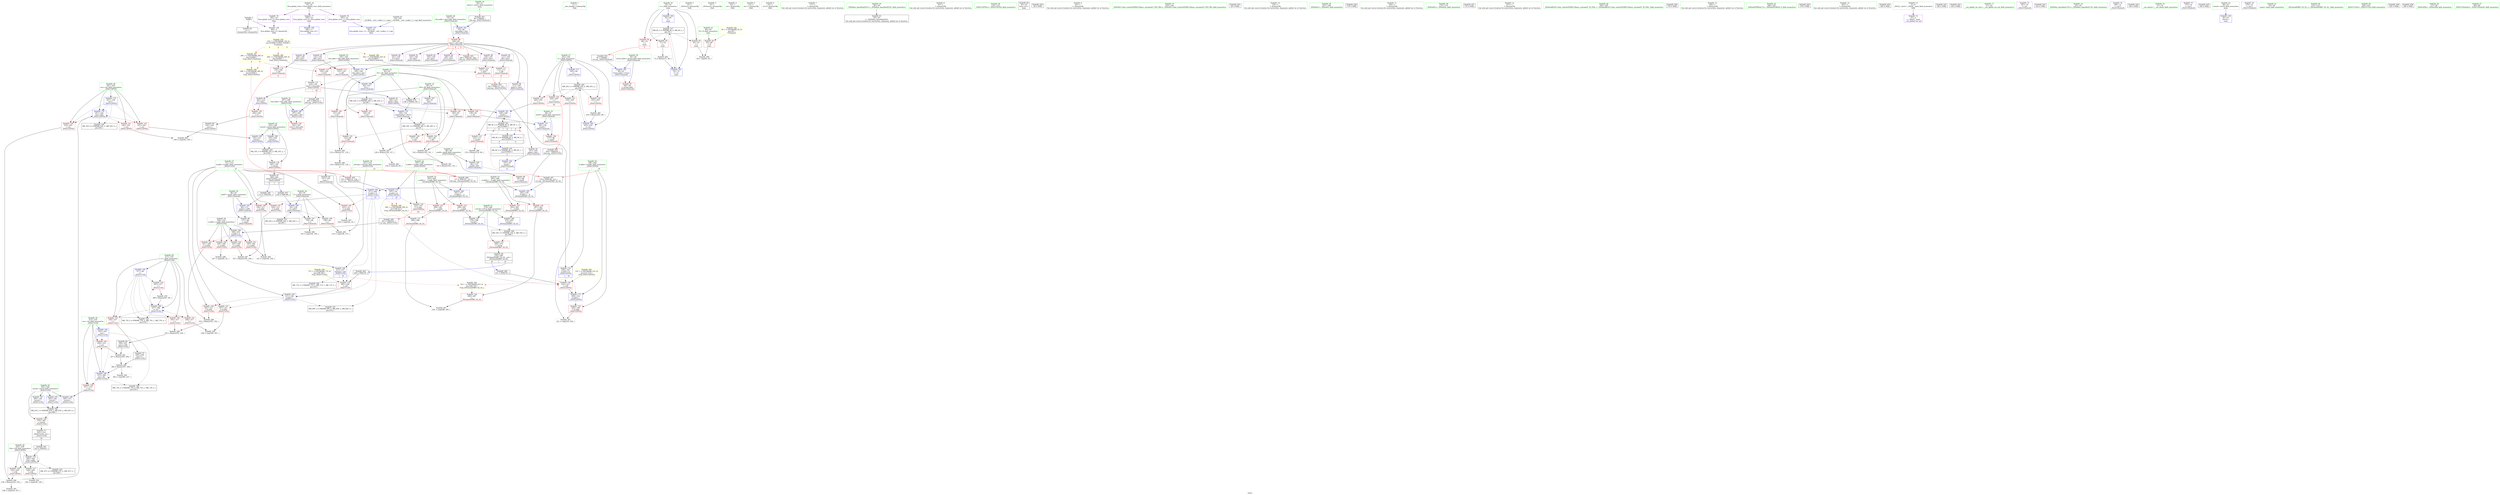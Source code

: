 digraph "SVFG" {
	label="SVFG";

	Node0x55983761d7d0 [shape=record,color=grey,label="{NodeID: 0\nNullPtr}"];
	Node0x55983761d7d0 -> Node0x559837642af0[style=solid];
	Node0x55983761d7d0 -> Node0x559837648a60[style=solid];
	Node0x559837681c30 [shape=record,color=black,label="{NodeID: 443\n190 = PHI(100, 100, )\n0th arg _ZN2CC2FFEii }"];
	Node0x559837681c30 -> Node0x5598376495f0[style=solid];
	Node0x559837644920 [shape=record,color=blue,label="{NodeID: 194\n315\<--343\nres\<--\n_ZN2CC1CEii\n}"];
	Node0x559837644920 -> Node0x5598376482b0[style=dashed];
	Node0x559837644920 -> Node0x559837648380[style=dashed];
	Node0x559837644920 -> Node0x559837644ac0[style=dashed];
	Node0x559837644920 -> Node0x559837664e80[style=dashed];
	Node0x559837641b10 [shape=record,color=red,label="{NodeID: 111\n112\<--111\n\<--B5\n_ZN2CC5SolveEi\n|{<s0>8}}"];
	Node0x559837641b10:s0 -> Node0x559837681fc0[style=solid,color=red];
	Node0x55983763fd80 [shape=record,color=green,label="{NodeID: 28\n82\<--83\nthis.addr\<--this.addr_field_insensitive\n_ZN2CC5SolveEi\n}"];
	Node0x55983763fd80 -> Node0x559837640ee0[style=solid];
	Node0x55983763fd80 -> Node0x559837648dd0[style=solid];
	Node0x559837653a60 [shape=record,color=grey,label="{NodeID: 305\n236 = cmp(234, 237, )\n}"];
	Node0x559837647a90 [shape=record,color=red,label="{NodeID: 139\n322\<--307\nthis1\<--this.addr\n_ZN2CC1CEii\n}"];
	Node0x5598376425e0 [shape=record,color=green,label="{NodeID: 56\n309\<--310\nn.addr\<--n.addr_field_insensitive\n_ZN2CC1CEii\n}"];
	Node0x5598376425e0 -> Node0x559837647b60[style=solid];
	Node0x5598376425e0 -> Node0x559837647c30[style=solid];
	Node0x5598376425e0 -> Node0x559837647d00[style=solid];
	Node0x5598376425e0 -> Node0x559837647dd0[style=solid];
	Node0x5598376425e0 -> Node0x55983764a3c0[style=solid];
	Node0x5598376491e0 [shape=record,color=blue,label="{NodeID: 167\n90\<--55\nD0\<--\n_ZN2CC5SolveEi\n}"];
	Node0x5598376491e0 -> Node0x55983765fa80[style=dashed];
	Node0x559837643dc0 [shape=record,color=purple,label="{NodeID: 84\n109\<--100\nD4\<--this1\n_ZN2CC5SolveEi\n}"];
	Node0x559837643dc0 -> Node0x559837641a40[style=solid];
	Node0x559837639310 [shape=record,color=green,label="{NodeID: 1\n7\<--1\n__dso_handle\<--dummyObj\nGlob }"];
	Node0x559837681e40 [shape=record,color=black,label="{NodeID: 444\n191 = PHI(110, 134, )\n1st arg _ZN2CC2FFEii }"];
	Node0x559837681e40 -> Node0x5598376496c0[style=solid];
	Node0x5598372f3c60 [shape=record,color=black,label="{NodeID: 278\n156 = PHI(92, 90, )\n}"];
	Node0x5598372f3c60 -> Node0x559837649450[style=solid];
	Node0x5598376449f0 [shape=record,color=blue,label="{NodeID: 195\n317\<--60\ni\<--\n_ZN2CC1CEii\n}"];
	Node0x5598376449f0 -> Node0x559837648450[style=dashed];
	Node0x5598376449f0 -> Node0x559837648520[style=dashed];
	Node0x5598376449f0 -> Node0x5598376485f0[style=dashed];
	Node0x5598376449f0 -> Node0x5598376486c0[style=dashed];
	Node0x5598376449f0 -> Node0x559837644c60[style=dashed];
	Node0x5598376449f0 -> Node0x559837665380[style=dashed];
	Node0x559837641be0 [shape=record,color=red,label="{NodeID: 112\n118\<--117\n\<--minb7\n_ZN2CC5SolveEi\n}"];
	Node0x559837641be0 -> Node0x559837645950[style=solid];
	Node0x55983763fe50 [shape=record,color=green,label="{NodeID: 29\n84\<--85\nnCase.addr\<--nCase.addr_field_insensitive\n_ZN2CC5SolveEi\n}"];
	Node0x55983763fe50 -> Node0x559837640fb0[style=solid];
	Node0x55983763fe50 -> Node0x559837648ea0[style=solid];
	Node0x559837653be0 [shape=record,color=grey,label="{NodeID: 306\n129 = cmp(128, 60, )\n}"];
	Node0x559837647b60 [shape=record,color=red,label="{NodeID: 140\n326\<--309\n\<--n.addr\n_ZN2CC1CEii\n}"];
	Node0x559837647b60 -> Node0x559837652fe0[style=solid];
	Node0x5598376426b0 [shape=record,color=green,label="{NodeID: 57\n311\<--312\nk.addr\<--k.addr_field_insensitive\n_ZN2CC1CEii\n|{|<s7>21}}"];
	Node0x5598376426b0 -> Node0x559837647ea0[style=solid];
	Node0x5598376426b0 -> Node0x559837647f70[style=solid];
	Node0x5598376426b0 -> Node0x559837648040[style=solid];
	Node0x5598376426b0 -> Node0x559837648110[style=solid];
	Node0x5598376426b0 -> Node0x5598376481e0[style=solid];
	Node0x5598376426b0 -> Node0x55983764a490[style=solid];
	Node0x5598376426b0 -> Node0x559837644850[style=solid];
	Node0x5598376426b0:s7 -> Node0x559837682140[style=solid,color=red];
	Node0x5598376492b0 [shape=record,color=blue,label="{NodeID: 168\n92\<--123\nD1\<--\n_ZN2CC5SolveEi\n}"];
	Node0x5598376492b0 -> Node0x559837660790[style=dashed];
	Node0x559837643e90 [shape=record,color=purple,label="{NodeID: 85\n111\<--100\nB5\<--this1\n_ZN2CC5SolveEi\n}"];
	Node0x559837643e90 -> Node0x559837641b10[style=solid];
	Node0x559837639580 [shape=record,color=green,label="{NodeID: 2\n8\<--1\n_ZSt3cin\<--dummyObj\nGlob }"];
	Node0x559837681fc0 [shape=record,color=black,label="{NodeID: 445\n192 = PHI(112, 137, )\n2nd arg _ZN2CC2FFEii }"];
	Node0x559837681fc0 -> Node0x559837649790[style=solid];
	Node0x559837650350 [shape=record,color=grey,label="{NodeID: 279\n368 = Binary(367, 60, )\n}"];
	Node0x559837650350 -> Node0x559837644c60[style=solid];
	Node0x559837644ac0 [shape=record,color=blue,label="{NodeID: 196\n315\<--360\nres\<--div\n_ZN2CC1CEii\n}"];
	Node0x559837644ac0 -> Node0x5598376482b0[style=dashed];
	Node0x559837644ac0 -> Node0x559837648380[style=dashed];
	Node0x559837644ac0 -> Node0x559837644ac0[style=dashed];
	Node0x559837644ac0 -> Node0x559837664e80[style=dashed];
	Node0x559837641cb0 [shape=record,color=red,label="{NodeID: 113\n123\<--122\n\<--D8\n_ZN2CC5SolveEi\n}"];
	Node0x559837641cb0 -> Node0x5598376492b0[style=solid];
	Node0x55983763ff20 [shape=record,color=green,label="{NodeID: 30\n86\<--87\nmaxF\<--maxF_field_insensitive\n_ZN2CC5SolveEi\n}"];
	Node0x55983763ff20 -> Node0x559837641080[style=solid];
	Node0x55983763ff20 -> Node0x559837649040[style=solid];
	Node0x559837653d60 [shape=record,color=grey,label="{NodeID: 307\n291 = cmp(288, 290, )\n}"];
	Node0x559837647c30 [shape=record,color=red,label="{NodeID: 141\n330\<--309\n\<--n.addr\n_ZN2CC1CEii\n}"];
	Node0x559837647c30 -> Node0x5598376532e0[style=solid];
	Node0x559837642780 [shape=record,color=green,label="{NodeID: 58\n313\<--314\nref.tmp\<--ref.tmp_field_insensitive\n_ZN2CC1CEii\n|{|<s1>21}}"];
	Node0x559837642780 -> Node0x559837644780[style=solid];
	Node0x559837642780:s1 -> Node0x5598376822c0[style=solid,color=red];
	Node0x559837649380 [shape=record,color=blue,label="{NodeID: 169\n94\<--138\nf\<--call11\n_ZN2CC5SolveEi\n}"];
	Node0x559837649380 -> Node0x5598376417d0[style=dashed];
	Node0x559837649380 -> Node0x5598376418a0[style=dashed];
	Node0x559837649380 -> Node0x559837660880[style=dashed];
	Node0x559837643f60 [shape=record,color=purple,label="{NodeID: 86\n117\<--100\nminb7\<--this1\n_ZN2CC5SolveEi\n}"];
	Node0x559837643f60 -> Node0x559837641be0[style=solid];
	Node0x55983763a540 [shape=record,color=green,label="{NodeID: 3\n9\<--1\n_ZSt4cout\<--dummyObj\nGlob }"];
	Node0x559837682140 [shape=record,color=black,label="{NodeID: 446\n277 = PHI(197, 311, )\n0th arg _ZSt3minIiERKT_S2_S2_ }"];
	Node0x559837682140 -> Node0x559837649fb0[style=solid];
	Node0x5598376504d0 [shape=record,color=grey,label="{NodeID: 280\n134 = Binary(133, 135, )\n|{<s0>9}}"];
	Node0x5598376504d0:s0 -> Node0x559837681e40[style=solid,color=red];
	Node0x559837644b90 [shape=record,color=blue,label="{NodeID: 197\n305\<--240\nretval\<--\n_ZN2CC1CEii\n}"];
	Node0x559837644b90 -> Node0x559837663f80[style=dashed];
	Node0x559837641d80 [shape=record,color=red,label="{NodeID: 114\n137\<--136\n\<--B10\n_ZN2CC5SolveEi\n|{<s0>9}}"];
	Node0x559837641d80:s0 -> Node0x559837681fc0[style=solid,color=red];
	Node0x55983763fff0 [shape=record,color=green,label="{NodeID: 31\n88\<--89\nminB\<--minB_field_insensitive\n_ZN2CC5SolveEi\n}"];
	Node0x55983763fff0 -> Node0x559837641150[style=solid];
	Node0x55983763fff0 -> Node0x559837649110[style=solid];
	Node0x559837647d00 [shape=record,color=red,label="{NodeID: 142\n335\<--309\n\<--n.addr\n_ZN2CC1CEii\n}"];
	Node0x559837647d00 -> Node0x559837645ad0[style=solid];
	Node0x559837642850 [shape=record,color=green,label="{NodeID: 59\n315\<--316\nres\<--res_field_insensitive\n_ZN2CC1CEii\n}"];
	Node0x559837642850 -> Node0x5598376482b0[style=solid];
	Node0x559837642850 -> Node0x559837648380[style=solid];
	Node0x559837642850 -> Node0x559837644920[style=solid];
	Node0x559837642850 -> Node0x559837644ac0[style=solid];
	Node0x559837649450 [shape=record,color=blue,label="{NodeID: 170\n156\<--143\ncond-lvalue\<--div13\n_ZN2CC5SolveEi\n}"];
	Node0x559837649450 -> Node0x55983765fa80[style=dashed];
	Node0x559837649450 -> Node0x559837660790[style=dashed];
	Node0x559837644030 [shape=record,color=purple,label="{NodeID: 87\n122\<--100\nD8\<--this1\n_ZN2CC5SolveEi\n}"];
	Node0x559837644030 -> Node0x559837641cb0[style=solid];
	Node0x55983763a460 [shape=record,color=green,label="{NodeID: 4\n10\<--1\n.str\<--dummyObj\nGlob }"];
	Node0x5598376822c0 [shape=record,color=black,label="{NodeID: 447\n278 = PHI(199, 313, )\n1st arg _ZSt3minIiERKT_S2_S2_ }"];
	Node0x5598376822c0 -> Node0x55983764a080[style=solid];
	Node0x559837650650 [shape=record,color=grey,label="{NodeID: 281\n143 = Binary(142, 135, )\n}"];
	Node0x559837650650 -> Node0x559837649450[style=solid];
	Node0x559837644c60 [shape=record,color=blue,label="{NodeID: 198\n317\<--368\ni\<--inc\n_ZN2CC1CEii\n}"];
	Node0x559837644c60 -> Node0x559837648450[style=dashed];
	Node0x559837644c60 -> Node0x559837648520[style=dashed];
	Node0x559837644c60 -> Node0x5598376485f0[style=dashed];
	Node0x559837644c60 -> Node0x5598376486c0[style=dashed];
	Node0x559837644c60 -> Node0x559837644c60[style=dashed];
	Node0x559837644c60 -> Node0x559837665380[style=dashed];
	Node0x559837641e50 [shape=record,color=red,label="{NodeID: 115\n150\<--149\n\<--F15\n_ZN2CC5SolveEi\n}"];
	Node0x559837641e50 -> Node0x559837642dc0[style=solid];
	Node0x5598376400c0 [shape=record,color=green,label="{NodeID: 32\n90\<--91\nD0\<--D0_field_insensitive\n_ZN2CC5SolveEi\n}"];
	Node0x5598376400c0 -> Node0x559837641220[style=solid];
	Node0x5598376400c0 -> Node0x5598376412f0[style=solid];
	Node0x5598376400c0 -> Node0x5598376413c0[style=solid];
	Node0x5598376400c0 -> Node0x5598376491e0[style=solid];
	Node0x5598376400c0 -> Node0x5598372f3c60[style=solid];
	Node0x55983765e680 [shape=record,color=black,label="{NodeID: 309\nMR_53V_3 = PHI(MR_53V_4, MR_53V_2, )\npts\{280 \}\n}"];
	Node0x55983765e680 -> Node0x559837647410[style=dashed];
	Node0x559837647dd0 [shape=record,color=red,label="{NodeID: 143\n351\<--309\n\<--n.addr\n_ZN2CC1CEii\n}"];
	Node0x559837647dd0 -> Node0x559837645c50[style=solid];
	Node0x559837642920 [shape=record,color=green,label="{NodeID: 60\n317\<--318\ni\<--i_field_insensitive\n_ZN2CC1CEii\n}"];
	Node0x559837642920 -> Node0x559837648450[style=solid];
	Node0x559837642920 -> Node0x559837648520[style=solid];
	Node0x559837642920 -> Node0x5598376485f0[style=solid];
	Node0x559837642920 -> Node0x5598376486c0[style=solid];
	Node0x559837642920 -> Node0x5598376449f0[style=solid];
	Node0x559837642920 -> Node0x559837644c60[style=solid];
	Node0x559837649520 [shape=record,color=blue,label="{NodeID: 171\n96\<--159\nminD\<--\n_ZN2CC5SolveEi\n}"];
	Node0x559837649520 -> Node0x559837641970[style=dashed];
	Node0x559837644100 [shape=record,color=purple,label="{NodeID: 88\n136\<--100\nB10\<--this1\n_ZN2CC5SolveEi\n}"];
	Node0x559837644100 -> Node0x559837641d80[style=solid];
	Node0x559837633f80 [shape=record,color=green,label="{NodeID: 5\n12\<--1\n.str.1\<--dummyObj\nGlob }"];
	Node0x559837682440 [shape=record,color=black,label="{NodeID: 448\n302 = PHI(210, )\n0th arg _ZN2CC1CEii }"];
	Node0x559837682440 -> Node0x55983764a2f0[style=solid];
	Node0x5598376507d0 [shape=record,color=grey,label="{NodeID: 282\n254 = Binary(253, 60, )\n}"];
	Node0x5598376507d0 -> Node0x559837649e10[style=solid];
	Node0x559837644d30 [shape=record,color=blue,label="{NodeID: 199\n305\<--371\nretval\<--\n_ZN2CC1CEii\n}"];
	Node0x559837644d30 -> Node0x559837663f80[style=dashed];
	Node0x5598376467e0 [shape=record,color=red,label="{NodeID: 116\n260\<--193\n\<--retval\n_ZN2CC2FFEii\n}"];
	Node0x5598376467e0 -> Node0x559837642f60[style=solid];
	Node0x559837640190 [shape=record,color=green,label="{NodeID: 33\n92\<--93\nD1\<--D1_field_insensitive\n_ZN2CC5SolveEi\n}"];
	Node0x559837640190 -> Node0x559837641490[style=solid];
	Node0x559837640190 -> Node0x559837641560[style=solid];
	Node0x559837640190 -> Node0x559837641630[style=solid];
	Node0x559837640190 -> Node0x559837641700[style=solid];
	Node0x559837640190 -> Node0x5598376492b0[style=solid];
	Node0x559837640190 -> Node0x5598372f3c60[style=solid];
	Node0x559837647ea0 [shape=record,color=red,label="{NodeID: 144\n323\<--311\n\<--k.addr\n_ZN2CC1CEii\n}"];
	Node0x559837647ea0 -> Node0x559837652e60[style=solid];
	Node0x5598376429f0 [shape=record,color=green,label="{NodeID: 61\n18\<--376\n_GLOBAL__sub_I_mikev_2_1.cpp\<--_GLOBAL__sub_I_mikev_2_1.cpp_field_insensitive\n}"];
	Node0x5598376429f0 -> Node0x559837648960[style=solid];
	Node0x5598376668e0 [shape=record,color=yellow,style=double,label="{NodeID: 338\n28V_1 = ENCHI(MR_28V_0)\npts\{510000 \}\nFun[_ZN2CC2FFEii]}"];
	Node0x5598376668e0 -> Node0x559837647340[style=dashed];
	Node0x5598376495f0 [shape=record,color=blue,label="{NodeID: 172\n195\<--190\nthis.addr\<--this\n_ZN2CC2FFEii\n}"];
	Node0x5598376495f0 -> Node0x5598376468b0[style=dashed];
	Node0x5598376441d0 [shape=record,color=purple,label="{NodeID: 89\n149\<--100\nF15\<--this1\n_ZN2CC5SolveEi\n}"];
	Node0x5598376441d0 -> Node0x559837641e50[style=solid];
	Node0x559837639400 [shape=record,color=green,label="{NodeID: 6\n14\<--1\n.str.2\<--dummyObj\nGlob }"];
	Node0x559837682550 [shape=record,color=black,label="{NodeID: 449\n303 = PHI(223, )\n1st arg _ZN2CC1CEii }"];
	Node0x559837682550 -> Node0x55983764a3c0[style=solid];
	Node0x559837650950 [shape=record,color=grey,label="{NodeID: 283\n142 = Binary(140, 141, )\n}"];
	Node0x559837650950 -> Node0x559837650650[style=solid];
	Node0x5598376468b0 [shape=record,color=red,label="{NodeID: 117\n210\<--195\nthis1\<--this.addr\n_ZN2CC2FFEii\n|{|<s2>20}}"];
	Node0x5598376468b0 -> Node0x5598376442a0[style=solid];
	Node0x5598376468b0 -> Node0x559837644370[style=solid];
	Node0x5598376468b0:s2 -> Node0x559837682440[style=solid,color=red];
	Node0x559837640260 [shape=record,color=green,label="{NodeID: 34\n94\<--95\nf\<--f_field_insensitive\n_ZN2CC5SolveEi\n}"];
	Node0x559837640260 -> Node0x5598376417d0[style=solid];
	Node0x559837640260 -> Node0x5598376418a0[style=solid];
	Node0x559837640260 -> Node0x559837649380[style=solid];
	Node0x559837647f70 [shape=record,color=red,label="{NodeID: 145\n329\<--311\n\<--k.addr\n_ZN2CC1CEii\n}"];
	Node0x559837647f70 -> Node0x5598376532e0[style=solid];
	Node0x559837642af0 [shape=record,color=black,label="{NodeID: 62\n2\<--3\ndummyVal\<--dummyVal\n}"];
	Node0x5598376496c0 [shape=record,color=blue,label="{NodeID: 173\n197\<--191\nd.addr\<--d\n_ZN2CC2FFEii\n|{|<s2>19}}"];
	Node0x5598376496c0 -> Node0x559837646980[style=dashed];
	Node0x5598376496c0 -> Node0x559837647270[style=dashed];
	Node0x5598376496c0:s2 -> Node0x5598376672e0[style=dashed,color=red];
	Node0x5598376442a0 [shape=record,color=purple,label="{NodeID: 90\n243\<--210\nF\<--this1\n_ZN2CC2FFEii\n}"];
	Node0x5598376442a0 -> Node0x559837647340[style=solid];
	Node0x559837639490 [shape=record,color=green,label="{NodeID: 7\n17\<--1\n\<--dummyObj\nCan only get source location for instruction, argument, global var or function.}"];
	Node0x559837682660 [shape=record,color=black,label="{NodeID: 450\n304 = PHI(224, )\n2nd arg _ZN2CC1CEii }"];
	Node0x559837682660 -> Node0x55983764a490[style=solid];
	Node0x5598376603e0 [shape=record,color=yellow,style=double,label="{NodeID: 367\n28V_1 = ENCHI(MR_28V_0)\npts\{510000 \}\nFun[_ZN2CC5SolveEi]|{|<s1>8|<s2>9}}"];
	Node0x5598376603e0 -> Node0x559837641e50[style=dashed];
	Node0x5598376603e0:s1 -> Node0x5598376668e0[style=dashed,color=red];
	Node0x5598376603e0:s2 -> Node0x5598376668e0[style=dashed,color=red];
	Node0x559837650ad0 [shape=record,color=grey,label="{NodeID: 284\n133 = Binary(131, 132, )\n}"];
	Node0x559837650ad0 -> Node0x5598376504d0[style=solid];
	Node0x559837646980 [shape=record,color=red,label="{NodeID: 118\n223\<--197\n\<--d.addr\n_ZN2CC2FFEii\n|{<s0>20}}"];
	Node0x559837646980:s0 -> Node0x559837682550[style=solid,color=red];
	Node0x559837640330 [shape=record,color=green,label="{NodeID: 35\n96\<--97\nminD\<--minD_field_insensitive\n_ZN2CC5SolveEi\n}"];
	Node0x559837640330 -> Node0x559837641970[style=solid];
	Node0x559837640330 -> Node0x559837649520[style=solid];
	Node0x559837648040 [shape=record,color=red,label="{NodeID: 146\n336\<--311\n\<--k.addr\n_ZN2CC1CEii\n}"];
	Node0x559837648040 -> Node0x559837645ad0[style=solid];
	Node0x559837642bf0 [shape=record,color=black,label="{NodeID: 63\n29\<--30\n\<--_ZNSt8ios_base4InitD1Ev\nCan only get source location for instruction, argument, global var or function.}"];
	Node0x559837666aa0 [shape=record,color=yellow,style=double,label="{NodeID: 340\n51V_1 = ENCHI(MR_51V_0)\npts\{312 314 \}\nFun[_ZN2CC2FFEii]}"];
	Node0x559837666aa0 -> Node0x559837647270[style=dashed];
	Node0x559837649790 [shape=record,color=blue,label="{NodeID: 174\n199\<--192\nb.addr\<--b\n_ZN2CC2FFEii\n|{|<s2>19}}"];
	Node0x559837649790 -> Node0x559837647270[style=dashed];
	Node0x559837649790 -> Node0x559837649860[style=dashed];
	Node0x559837649790:s2 -> Node0x5598376673f0[style=dashed,color=red];
	Node0x559837644370 [shape=record,color=purple,label="{NodeID: 91\n249\<--210\nminb\<--this1\n_ZN2CC2FFEii\n}"];
	Node0x559837644370 -> Node0x559837649d40[style=solid];
	Node0x55983763e610 [shape=record,color=green,label="{NodeID: 8\n55\<--1\n\<--dummyObj\nCan only get source location for instruction, argument, global var or function.}"];
	Node0x559837682770 [shape=record,color=black,label="{NodeID: 451\n80 = PHI(50, )\n0th arg _ZN2CC5SolveEi }"];
	Node0x559837682770 -> Node0x559837648dd0[style=solid];
	Node0x5598376604c0 [shape=record,color=yellow,style=double,label="{NodeID: 368\n30V_1 = ENCHI(MR_30V_0)\npts\{510001 \}\nFun[_ZN2CC5SolveEi]}"];
	Node0x5598376604c0 -> Node0x559837641a40[style=dashed];
	Node0x5598376604c0 -> Node0x559837641cb0[style=dashed];
	Node0x5598376457d0 [shape=record,color=grey,label="{NodeID: 285\n72 = Binary(71, 60, )\n}"];
	Node0x5598376457d0 -> Node0x559837648d00[style=solid];
	Node0x559837646a50 [shape=record,color=red,label="{NodeID: 119\n220\<--199\n\<--b.addr\n_ZN2CC2FFEii\n}"];
	Node0x559837646a50 -> Node0x559837653460[style=solid];
	Node0x559837640400 [shape=record,color=green,label="{NodeID: 36\n114\<--115\n_ZN2CC2FFEii\<--_ZN2CC2FFEii_field_insensitive\n}"];
	Node0x55983765fa80 [shape=record,color=black,label="{NodeID: 313\nMR_20V_3 = PHI(MR_20V_4, MR_20V_2, )\npts\{91 \}\n}"];
	Node0x55983765fa80 -> Node0x559837641220[style=dashed];
	Node0x55983765fa80 -> Node0x5598376412f0[style=dashed];
	Node0x55983765fa80 -> Node0x5598376413c0[style=dashed];
	Node0x55983765fa80 -> Node0x559837649450[style=dashed];
	Node0x559837648110 [shape=record,color=red,label="{NodeID: 147\n347\<--311\n\<--k.addr\n_ZN2CC1CEii\n}"];
	Node0x559837648110 -> Node0x5598376535e0[style=solid];
	Node0x559837642cf0 [shape=record,color=black,label="{NodeID: 64\n45\<--55\nmain_ret\<--\nmain\n}"];
	Node0x55983767eec0 [shape=record,color=black,label="{NodeID: 424\n56 = PHI()\n}"];
	Node0x559837649860 [shape=record,color=blue,label="{NodeID: 175\n199\<--214\nb.addr\<--\n_ZN2CC2FFEii\n}"];
	Node0x559837649860 -> Node0x559837646a50[style=dashed];
	Node0x559837644440 [shape=record,color=red,label="{NodeID: 92\n63\<--48\n\<--N\nmain\n}"];
	Node0x559837644440 -> Node0x559837653160[style=solid];
	Node0x55983763e6a0 [shape=record,color=green,label="{NodeID: 9\n60\<--1\n\<--dummyObj\nCan only get source location for instruction, argument, global var or function.}"];
	Node0x5598376828b0 [shape=record,color=black,label="{NodeID: 452\n81 = PHI(66, )\n1st arg _ZN2CC5SolveEi }"];
	Node0x5598376828b0 -> Node0x559837648ea0[style=solid];
	Node0x5598376605a0 [shape=record,color=yellow,style=double,label="{NodeID: 369\n32V_1 = ENCHI(MR_32V_0)\npts\{510002 \}\nFun[_ZN2CC5SolveEi]}"];
	Node0x5598376605a0 -> Node0x559837641b10[style=dashed];
	Node0x5598376605a0 -> Node0x559837641d80[style=dashed];
	Node0x559837645950 [shape=record,color=grey,label="{NodeID: 286\n119 = Binary(118, 60, )\n}"];
	Node0x559837645950 -> Node0x559837649110[style=solid];
	Node0x559837646b20 [shape=record,color=red,label="{NodeID: 120\n233\<--201\n\<--res\n_ZN2CC2FFEii\n}"];
	Node0x559837646b20 -> Node0x559837645f50[style=solid];
	Node0x559837640500 [shape=record,color=green,label="{NodeID: 37\n163\<--164\n_ZStlsISt11char_traitsIcEERSt13basic_ostreamIcT_ES5_PKc\<--_ZStlsISt11char_traitsIcEERSt13basic_ostreamIcT_ES5_PKc_field_insensitive\n}"];
	Node0x559837660790 [shape=record,color=black,label="{NodeID: 314\nMR_22V_3 = PHI(MR_22V_4, MR_22V_2, )\npts\{93 \}\n}"];
	Node0x559837660790 -> Node0x559837641490[style=dashed];
	Node0x559837660790 -> Node0x559837641560[style=dashed];
	Node0x559837660790 -> Node0x559837641630[style=dashed];
	Node0x559837660790 -> Node0x559837641700[style=dashed];
	Node0x559837660790 -> Node0x559837649450[style=dashed];
	Node0x5598376481e0 [shape=record,color=red,label="{NodeID: 148\n352\<--311\n\<--k.addr\n_ZN2CC1CEii\n}"];
	Node0x5598376481e0 -> Node0x559837645c50[style=solid];
	Node0x559837642dc0 [shape=record,color=black,label="{NodeID: 65\n151\<--150\nconv\<--\n_ZN2CC5SolveEi\n}"];
	Node0x559837642dc0 -> Node0x5598376466d0[style=solid];
	Node0x5598376807c0 [shape=record,color=black,label="{NodeID: 425\n28 = PHI()\n}"];
	Node0x559837666c90 [shape=record,color=yellow,style=double,label="{NodeID: 342\n4V_1 = ENCHI(MR_4V_0)\npts\{49 \}\nFun[main]}"];
	Node0x559837666c90 -> Node0x559837644440[style=dashed];
	Node0x559837649930 [shape=record,color=blue,label="{NodeID: 176\n201\<--146\nres\<--\n_ZN2CC2FFEii\n}"];
	Node0x559837649930 -> Node0x559837646b20[style=dashed];
	Node0x559837649930 -> Node0x559837646cc0[style=dashed];
	Node0x559837649930 -> Node0x559837649ba0[style=dashed];
	Node0x559837649930 -> Node0x559837663580[style=dashed];
	Node0x559837644510 [shape=record,color=red,label="{NodeID: 93\n62\<--52\n\<--i\nmain\n}"];
	Node0x559837644510 -> Node0x559837653160[style=solid];
	Node0x55983763e730 [shape=record,color=green,label="{NodeID: 10\n135\<--1\n\<--dummyObj\nCan only get source location for instruction, argument, global var or function.}"];
	Node0x559837645ad0 [shape=record,color=grey,label="{NodeID: 287\n337 = Binary(335, 336, )\n}"];
	Node0x559837645ad0 -> Node0x559837644780[style=solid];
	Node0x559837646bf0 [shape=record,color=red,label="{NodeID: 121\n242\<--201\n\<--res\n_ZN2CC2FFEii\n}"];
	Node0x559837646bf0 -> Node0x559837646550[style=solid];
	Node0x559837640600 [shape=record,color=green,label="{NodeID: 38\n167\<--168\n_ZNSolsEi\<--_ZNSolsEi_field_insensitive\n}"];
	Node0x559837660880 [shape=record,color=black,label="{NodeID: 315\nMR_24V_2 = PHI(MR_24V_3, MR_24V_1, )\npts\{95 \}\n}"];
	Node0x559837660880 -> Node0x559837649380[style=dashed];
	Node0x5598376482b0 [shape=record,color=red,label="{NodeID: 149\n350\<--315\n\<--res\n_ZN2CC1CEii\n}"];
	Node0x5598376482b0 -> Node0x5598376460d0[style=solid];
	Node0x559837642e90 [shape=record,color=black,label="{NodeID: 66\n245\<--244\nconv\<--\n_ZN2CC2FFEii\n}"];
	Node0x559837642e90 -> Node0x559837646550[style=solid];
	Node0x559837680890 [shape=record,color=black,label="{NodeID: 426\n170 = PHI()\n}"];
	Node0x559837649a00 [shape=record,color=blue,label="{NodeID: 177\n203\<--60\ni\<--\n_ZN2CC2FFEii\n}"];
	Node0x559837649a00 -> Node0x559837662180[style=dashed];
	Node0x5598376445e0 [shape=record,color=red,label="{NodeID: 94\n66\<--52\n\<--i\nmain\n|{<s0>4}}"];
	Node0x5598376445e0:s0 -> Node0x5598376828b0[style=solid,color=red];
	Node0x55983763f000 [shape=record,color=green,label="{NodeID: 11\n146\<--1\n\<--dummyObj\nCan only get source location for instruction, argument, global var or function.}"];
	Node0x559837645c50 [shape=record,color=grey,label="{NodeID: 288\n353 = Binary(351, 352, )\n}"];
	Node0x559837645c50 -> Node0x559837645dd0[style=solid];
	Node0x559837646cc0 [shape=record,color=red,label="{NodeID: 122\n257\<--201\n\<--res\n_ZN2CC2FFEii\n}"];
	Node0x559837646cc0 -> Node0x559837649ee0[style=solid];
	Node0x559837640700 [shape=record,color=green,label="{NodeID: 39\n173\<--174\n_ZNSolsEx\<--_ZNSolsEx_field_insensitive\n}"];
	Node0x559837660d80 [shape=record,color=black,label="{NodeID: 316\nMR_8V_4 = PHI(MR_8V_5, MR_8V_3, )\npts\{510003 \}\n|{<s0>4|<s1>9}}"];
	Node0x559837660d80:s0 -> Node0x559837661780[style=dashed,color=blue];
	Node0x559837660d80:s1 -> Node0x559837662b80[style=dashed,color=red];
	Node0x559837648380 [shape=record,color=red,label="{NodeID: 150\n371\<--315\n\<--res\n_ZN2CC1CEii\n}"];
	Node0x559837648380 -> Node0x559837644d30[style=solid];
	Node0x559837642f60 [shape=record,color=black,label="{NodeID: 67\n189\<--260\n_ZN2CC2FFEii_ret\<--\n_ZN2CC2FFEii\n|{<s0>8|<s1>9}}"];
	Node0x559837642f60:s0 -> Node0x5598376813b0[style=solid,color=blue];
	Node0x559837642f60:s1 -> Node0x559837681570[style=solid,color=blue];
	Node0x5598376809c0 [shape=record,color=black,label="{NodeID: 427\n172 = PHI()\n}"];
	Node0x559837649ad0 [shape=record,color=blue,label="{NodeID: 178\n205\<--225\nCdi\<--call2\n_ZN2CC2FFEii\n}"];
	Node0x559837649ad0 -> Node0x5598376470d0[style=dashed];
	Node0x559837649ad0 -> Node0x5598376471a0[style=dashed];
	Node0x559837649ad0 -> Node0x559837649ad0[style=dashed];
	Node0x559837649ad0 -> Node0x559837663a80[style=dashed];
	Node0x5598376446b0 [shape=record,color=red,label="{NodeID: 95\n71\<--52\n\<--i\nmain\n}"];
	Node0x5598376446b0 -> Node0x5598376457d0[style=solid];
	Node0x55983763f090 [shape=record,color=green,label="{NodeID: 12\n237\<--1\n\<--dummyObj\nCan only get source location for instruction, argument, global var or function.}"];
	Node0x559837645dd0 [shape=record,color=grey,label="{NodeID: 289\n355 = Binary(353, 354, )\n}"];
	Node0x559837645dd0 -> Node0x559837643100[style=solid];
	Node0x559837646d90 [shape=record,color=red,label="{NodeID: 123\n219\<--203\n\<--i\n_ZN2CC2FFEii\n}"];
	Node0x559837646d90 -> Node0x559837653460[style=solid];
	Node0x559837640800 [shape=record,color=green,label="{NodeID: 40\n184\<--185\n_ZSt4endlIcSt11char_traitsIcEERSt13basic_ostreamIT_T0_ES6_\<--_ZSt4endlIcSt11char_traitsIcEERSt13basic_ostreamIT_T0_ES6__field_insensitive\n}"];
	Node0x559837661280 [shape=record,color=black,label="{NodeID: 317\nMR_6V_3 = PHI(MR_6V_4, MR_6V_2, )\npts\{53 \}\n}"];
	Node0x559837661280 -> Node0x559837644510[style=dashed];
	Node0x559837661280 -> Node0x5598376445e0[style=dashed];
	Node0x559837661280 -> Node0x5598376446b0[style=dashed];
	Node0x559837661280 -> Node0x559837648d00[style=dashed];
	Node0x559837648450 [shape=record,color=red,label="{NodeID: 151\n346\<--317\n\<--i\n_ZN2CC1CEii\n}"];
	Node0x559837648450 -> Node0x5598376535e0[style=solid];
	Node0x559837643030 [shape=record,color=black,label="{NodeID: 68\n276\<--299\n_ZSt3minIiERKT_S2_S2__ret\<--\n_ZSt3minIiERKT_S2_S2_\n|{<s0>19|<s1>21}}"];
	Node0x559837643030:s0 -> Node0x559837681810[style=solid,color=blue];
	Node0x559837643030:s1 -> Node0x559837681af0[style=solid,color=blue];
	Node0x559837680be0 [shape=record,color=black,label="{NodeID: 428\n176 = PHI()\n}"];
	Node0x559837666f30 [shape=record,color=yellow,style=double,label="{NodeID: 345\n10V_1 = ENCHI(MR_10V_0)\npts\{510000 510001 510002 \}\nFun[main]|{<s0>4|<s1>4|<s2>4}}"];
	Node0x559837666f30:s0 -> Node0x5598376603e0[style=dashed,color=red];
	Node0x559837666f30:s1 -> Node0x5598376604c0[style=dashed,color=red];
	Node0x559837666f30:s2 -> Node0x5598376605a0[style=dashed,color=red];
	Node0x559837649ba0 [shape=record,color=blue,label="{NodeID: 179\n201\<--234\nres\<--add\n_ZN2CC2FFEii\n}"];
	Node0x559837649ba0 -> Node0x559837646b20[style=dashed];
	Node0x559837649ba0 -> Node0x559837646bf0[style=dashed];
	Node0x559837649ba0 -> Node0x559837646cc0[style=dashed];
	Node0x559837649ba0 -> Node0x559837649ba0[style=dashed];
	Node0x559837649ba0 -> Node0x559837663580[style=dashed];
	Node0x559837640ee0 [shape=record,color=red,label="{NodeID: 96\n100\<--82\nthis1\<--this.addr\n_ZN2CC5SolveEi\n|{|<s10>8|<s11>9}}"];
	Node0x559837640ee0 -> Node0x559837643a80[style=solid];
	Node0x559837640ee0 -> Node0x559837643b50[style=solid];
	Node0x559837640ee0 -> Node0x559837643c20[style=solid];
	Node0x559837640ee0 -> Node0x559837643cf0[style=solid];
	Node0x559837640ee0 -> Node0x559837643dc0[style=solid];
	Node0x559837640ee0 -> Node0x559837643e90[style=solid];
	Node0x559837640ee0 -> Node0x559837643f60[style=solid];
	Node0x559837640ee0 -> Node0x559837644030[style=solid];
	Node0x559837640ee0 -> Node0x559837644100[style=solid];
	Node0x559837640ee0 -> Node0x5598376441d0[style=solid];
	Node0x559837640ee0:s10 -> Node0x559837681c30[style=solid,color=red];
	Node0x559837640ee0:s11 -> Node0x559837681c30[style=solid,color=red];
	Node0x55983763f120 [shape=record,color=green,label="{NodeID: 13\n240\<--1\n\<--dummyObj\nCan only get source location for instruction, argument, global var or function.}"];
	Node0x559837645f50 [shape=record,color=grey,label="{NodeID: 290\n234 = Binary(233, 232, )\n}"];
	Node0x559837645f50 -> Node0x559837649ba0[style=solid];
	Node0x559837645f50 -> Node0x559837653a60[style=solid];
	Node0x559837646e60 [shape=record,color=red,label="{NodeID: 124\n224\<--203\n\<--i\n_ZN2CC2FFEii\n|{<s0>20}}"];
	Node0x559837646e60:s0 -> Node0x559837682660[style=solid,color=red];
	Node0x559837640900 [shape=record,color=green,label="{NodeID: 41\n186\<--187\n_ZNSolsEPFRSoS_E\<--_ZNSolsEPFRSoS_E_field_insensitive\n}"];
	Node0x559837661780 [shape=record,color=black,label="{NodeID: 318\nMR_8V_2 = PHI(MR_8V_3, MR_8V_1, )\npts\{510003 \}\n|{<s0>4}}"];
	Node0x559837661780:s0 -> Node0x559837648f70[style=dashed,color=red];
	Node0x559837648520 [shape=record,color=red,label="{NodeID: 152\n354\<--317\n\<--i\n_ZN2CC1CEii\n}"];
	Node0x559837648520 -> Node0x559837645dd0[style=solid];
	Node0x559837643100 [shape=record,color=black,label="{NodeID: 69\n356\<--355\nconv\<--add\n_ZN2CC1CEii\n}"];
	Node0x559837643100 -> Node0x5598376460d0[style=solid];
	Node0x559837680ce0 [shape=record,color=black,label="{NodeID: 429\n178 = PHI()\n}"];
	Node0x559837649c70 [shape=record,color=blue,label="{NodeID: 180\n193\<--240\nretval\<--\n_ZN2CC2FFEii\n}"];
	Node0x559837649c70 -> Node0x559837663080[style=dashed];
	Node0x559837640fb0 [shape=record,color=red,label="{NodeID: 97\n165\<--84\n\<--nCase.addr\n_ZN2CC5SolveEi\n}"];
	Node0x55983763f1b0 [shape=record,color=green,label="{NodeID: 14\n343\<--1\n\<--dummyObj\nCan only get source location for instruction, argument, global var or function.}"];
	Node0x5598376460d0 [shape=record,color=grey,label="{NodeID: 291\n357 = Binary(350, 356, )\n}"];
	Node0x5598376460d0 -> Node0x559837646250[style=solid];
	Node0x559837646f30 [shape=record,color=red,label="{NodeID: 125\n248\<--203\n\<--i\n_ZN2CC2FFEii\n}"];
	Node0x559837646f30 -> Node0x559837649d40[style=solid];
	Node0x559837640a00 [shape=record,color=green,label="{NodeID: 42\n193\<--194\nretval\<--retval_field_insensitive\n_ZN2CC2FFEii\n}"];
	Node0x559837640a00 -> Node0x5598376467e0[style=solid];
	Node0x559837640a00 -> Node0x559837649c70[style=solid];
	Node0x559837640a00 -> Node0x559837649ee0[style=solid];
	Node0x5598376485f0 [shape=record,color=red,label="{NodeID: 153\n358\<--317\n\<--i\n_ZN2CC1CEii\n}"];
	Node0x5598376485f0 -> Node0x5598376431d0[style=solid];
	Node0x5598376431d0 [shape=record,color=black,label="{NodeID: 70\n359\<--358\nconv7\<--\n_ZN2CC1CEii\n}"];
	Node0x5598376431d0 -> Node0x559837646250[style=solid];
	Node0x559837680de0 [shape=record,color=black,label="{NodeID: 430\n180 = PHI()\n}"];
	Node0x559837649d40 [shape=record,color=blue,label="{NodeID: 181\n249\<--248\nminb\<--\n_ZN2CC2FFEii\n}"];
	Node0x559837649d40 -> Node0x559837662b80[style=dashed];
	Node0x559837641080 [shape=record,color=red,label="{NodeID: 98\n171\<--86\n\<--maxF\n_ZN2CC5SolveEi\n}"];
	Node0x55983763f240 [shape=record,color=green,label="{NodeID: 15\n4\<--6\n_ZStL8__ioinit\<--_ZStL8__ioinit_field_insensitive\nGlob }"];
	Node0x55983763f240 -> Node0x559837643370[style=solid];
	Node0x559837646250 [shape=record,color=grey,label="{NodeID: 292\n360 = Binary(357, 359, )\n}"];
	Node0x559837646250 -> Node0x559837644ac0[style=solid];
	Node0x559837646250 -> Node0x5598376538e0[style=solid];
	Node0x559837647000 [shape=record,color=red,label="{NodeID: 126\n253\<--203\n\<--i\n_ZN2CC2FFEii\n}"];
	Node0x559837647000 -> Node0x5598376507d0[style=solid];
	Node0x559837640ad0 [shape=record,color=green,label="{NodeID: 43\n195\<--196\nthis.addr\<--this.addr_field_insensitive\n_ZN2CC2FFEii\n}"];
	Node0x559837640ad0 -> Node0x5598376468b0[style=solid];
	Node0x559837640ad0 -> Node0x5598376495f0[style=solid];
	Node0x559837662180 [shape=record,color=black,label="{NodeID: 320\nMR_45V_3 = PHI(MR_45V_4, MR_45V_2, )\npts\{204 \}\n}"];
	Node0x559837662180 -> Node0x559837646d90[style=dashed];
	Node0x559837662180 -> Node0x559837646e60[style=dashed];
	Node0x559837662180 -> Node0x559837646f30[style=dashed];
	Node0x559837662180 -> Node0x559837647000[style=dashed];
	Node0x559837662180 -> Node0x559837649e10[style=dashed];
	Node0x5598376486c0 [shape=record,color=red,label="{NodeID: 154\n367\<--317\n\<--i\n_ZN2CC1CEii\n}"];
	Node0x5598376486c0 -> Node0x559837650350[style=solid];
	Node0x5598376432a0 [shape=record,color=black,label="{NodeID: 71\n301\<--374\n_ZN2CC1CEii_ret\<--\n_ZN2CC1CEii\n|{<s0>20}}"];
	Node0x5598376432a0:s0 -> Node0x5598376819b0[style=solid,color=blue];
	Node0x559837680ee0 [shape=record,color=black,label="{NodeID: 431\n182 = PHI()\n}"];
	Node0x559837649e10 [shape=record,color=blue,label="{NodeID: 182\n203\<--254\ni\<--inc\n_ZN2CC2FFEii\n}"];
	Node0x559837649e10 -> Node0x559837662180[style=dashed];
	Node0x559837641150 [shape=record,color=red,label="{NodeID: 99\n181\<--88\n\<--minB\n_ZN2CC5SolveEi\n}"];
	Node0x55983763f2d0 [shape=record,color=green,label="{NodeID: 16\n16\<--20\nllvm.global_ctors\<--llvm.global_ctors_field_insensitive\nGlob }"];
	Node0x55983763f2d0 -> Node0x559837643780[style=solid];
	Node0x55983763f2d0 -> Node0x559837643880[style=solid];
	Node0x55983763f2d0 -> Node0x559837643980[style=solid];
	Node0x5598376463d0 [shape=record,color=grey,label="{NodeID: 293\n128 = Binary(126, 127, )\n}"];
	Node0x5598376463d0 -> Node0x559837653be0[style=solid];
	Node0x5598376470d0 [shape=record,color=red,label="{NodeID: 127\n229\<--205\n\<--Cdi\n_ZN2CC2FFEii\n}"];
	Node0x5598376470d0 -> Node0x559837653760[style=solid];
	Node0x559837640ba0 [shape=record,color=green,label="{NodeID: 44\n197\<--198\nd.addr\<--d.addr_field_insensitive\n_ZN2CC2FFEii\n|{|<s2>19}}"];
	Node0x559837640ba0 -> Node0x559837646980[style=solid];
	Node0x559837640ba0 -> Node0x5598376496c0[style=solid];
	Node0x559837640ba0:s2 -> Node0x559837682140[style=solid,color=red];
	Node0x559837648790 [shape=record,color=red,label="{NodeID: 155\n340\<--339\n\<--call\n_ZN2CC1CEii\n}"];
	Node0x559837648790 -> Node0x559837644850[style=solid];
	Node0x559837643370 [shape=record,color=purple,label="{NodeID: 72\n27\<--4\n\<--_ZStL8__ioinit\n__cxx_global_var_init\n}"];
	Node0x559837680fe0 [shape=record,color=black,label="{NodeID: 432\n183 = PHI()\n}"];
	Node0x5598376672e0 [shape=record,color=yellow,style=double,label="{NodeID: 349\n59V_1 = ENCHI(MR_59V_0)\npts\{198 312 \}\nFun[_ZSt3minIiERKT_S2_S2_]}"];
	Node0x5598376672e0 -> Node0x5598376478f0[style=dashed];
	Node0x559837649ee0 [shape=record,color=blue,label="{NodeID: 183\n193\<--257\nretval\<--\n_ZN2CC2FFEii\n}"];
	Node0x559837649ee0 -> Node0x559837663080[style=dashed];
	Node0x559837641220 [shape=record,color=red,label="{NodeID: 100\n127\<--90\n\<--D0\n_ZN2CC5SolveEi\n}"];
	Node0x559837641220 -> Node0x5598376463d0[style=solid];
	Node0x55983763f3a0 [shape=record,color=green,label="{NodeID: 17\n21\<--22\n__cxx_global_var_init\<--__cxx_global_var_init_field_insensitive\n}"];
	Node0x559837646550 [shape=record,color=grey,label="{NodeID: 294\n246 = cmp(242, 245, )\n}"];
	Node0x5598376471a0 [shape=record,color=red,label="{NodeID: 128\n232\<--205\n\<--Cdi\n_ZN2CC2FFEii\n}"];
	Node0x5598376471a0 -> Node0x559837645f50[style=solid];
	Node0x559837640c70 [shape=record,color=green,label="{NodeID: 45\n199\<--200\nb.addr\<--b.addr_field_insensitive\n_ZN2CC2FFEii\n|{|<s3>19}}"];
	Node0x559837640c70 -> Node0x559837646a50[style=solid];
	Node0x559837640c70 -> Node0x559837649790[style=solid];
	Node0x559837640c70 -> Node0x559837649860[style=solid];
	Node0x559837640c70:s3 -> Node0x5598376822c0[style=solid,color=red];
	Node0x559837662b80 [shape=record,color=black,label="{NodeID: 322\nMR_8V_2 = PHI(MR_8V_4, MR_8V_1, )\npts\{510003 \}\n|{|<s2>8|<s3>8|<s4>9}}"];
	Node0x559837662b80 -> Node0x559837649d40[style=dashed];
	Node0x559837662b80 -> Node0x559837662b80[style=dashed];
	Node0x559837662b80:s2 -> Node0x559837641be0[style=dashed,color=blue];
	Node0x559837662b80:s3 -> Node0x559837660d80[style=dashed,color=blue];
	Node0x559837662b80:s4 -> Node0x559837660d80[style=dashed,color=blue];
	Node0x559837648860 [shape=record,color=blue,label="{NodeID: 156\n380\<--17\nllvm.global_ctors_0\<--\nGlob }"];
	Node0x559837643440 [shape=record,color=purple,label="{NodeID: 73\n161\<--10\n\<--.str\n_ZN2CC5SolveEi\n}"];
	Node0x5598376810b0 [shape=record,color=black,label="{NodeID: 433\n102 = PHI()\n}"];
	Node0x5598376673f0 [shape=record,color=yellow,style=double,label="{NodeID: 350\n61V_1 = ENCHI(MR_61V_0)\npts\{200 314 \}\nFun[_ZSt3minIiERKT_S2_S2_]}"];
	Node0x5598376673f0 -> Node0x559837647820[style=dashed];
	Node0x559837649fb0 [shape=record,color=blue,label="{NodeID: 184\n281\<--277\n__a.addr\<--__a\n_ZSt3minIiERKT_S2_S2_\n}"];
	Node0x559837649fb0 -> Node0x5598376474e0[style=dashed];
	Node0x559837649fb0 -> Node0x5598376475b0[style=dashed];
	Node0x5598376412f0 [shape=record,color=red,label="{NodeID: 101\n132\<--90\n\<--D0\n_ZN2CC5SolveEi\n}"];
	Node0x5598376412f0 -> Node0x559837650ad0[style=solid];
	Node0x55983763f470 [shape=record,color=green,label="{NodeID: 18\n25\<--26\n_ZNSt8ios_base4InitC1Ev\<--_ZNSt8ios_base4InitC1Ev_field_insensitive\n}"];
	Node0x5598376466d0 [shape=record,color=grey,label="{NodeID: 295\n152 = cmp(148, 151, )\n}"];
	Node0x559837647270 [shape=record,color=red,label="{NodeID: 129\n214\<--211\n\<--call\n_ZN2CC2FFEii\n}"];
	Node0x559837647270 -> Node0x559837649860[style=solid];
	Node0x559837640d40 [shape=record,color=green,label="{NodeID: 46\n201\<--202\nres\<--res_field_insensitive\n_ZN2CC2FFEii\n}"];
	Node0x559837640d40 -> Node0x559837646b20[style=solid];
	Node0x559837640d40 -> Node0x559837646bf0[style=solid];
	Node0x559837640d40 -> Node0x559837646cc0[style=solid];
	Node0x559837640d40 -> Node0x559837649930[style=solid];
	Node0x559837640d40 -> Node0x559837649ba0[style=solid];
	Node0x559837663080 [shape=record,color=black,label="{NodeID: 323\nMR_35V_3 = PHI(MR_35V_4, MR_35V_2, )\npts\{194 \}\n}"];
	Node0x559837663080 -> Node0x5598376467e0[style=dashed];
	Node0x559837648960 [shape=record,color=blue,label="{NodeID: 157\n381\<--18\nllvm.global_ctors_1\<--_GLOBAL__sub_I_mikev_2_1.cpp\nGlob }"];
	Node0x559837643510 [shape=record,color=purple,label="{NodeID: 74\n169\<--12\n\<--.str.1\n_ZN2CC5SolveEi\n}"];
	Node0x5598376811e0 [shape=record,color=black,label="{NodeID: 434\n104 = PHI()\n}"];
	Node0x55983764a080 [shape=record,color=blue,label="{NodeID: 185\n283\<--278\n__b.addr\<--__b\n_ZSt3minIiERKT_S2_S2_\n}"];
	Node0x55983764a080 -> Node0x559837647680[style=dashed];
	Node0x55983764a080 -> Node0x559837647750[style=dashed];
	Node0x5598376413c0 [shape=record,color=red,label="{NodeID: 102\n141\<--90\n\<--D0\n_ZN2CC5SolveEi\n}"];
	Node0x5598376413c0 -> Node0x559837650950[style=solid];
	Node0x55983763f540 [shape=record,color=green,label="{NodeID: 19\n31\<--32\n__cxa_atexit\<--__cxa_atexit_field_insensitive\n}"];
	Node0x559837652ce0 [shape=record,color=grey,label="{NodeID: 296\n145 = cmp(144, 146, )\n}"];
	Node0x559837647340 [shape=record,color=red,label="{NodeID: 130\n244\<--243\n\<--F\n_ZN2CC2FFEii\n}"];
	Node0x559837647340 -> Node0x559837642e90[style=solid];
	Node0x559837640e10 [shape=record,color=green,label="{NodeID: 47\n203\<--204\ni\<--i_field_insensitive\n_ZN2CC2FFEii\n}"];
	Node0x559837640e10 -> Node0x559837646d90[style=solid];
	Node0x559837640e10 -> Node0x559837646e60[style=solid];
	Node0x559837640e10 -> Node0x559837646f30[style=solid];
	Node0x559837640e10 -> Node0x559837647000[style=solid];
	Node0x559837640e10 -> Node0x559837649a00[style=solid];
	Node0x559837640e10 -> Node0x559837649e10[style=solid];
	Node0x559837663580 [shape=record,color=black,label="{NodeID: 324\nMR_43V_6 = PHI(MR_43V_3, MR_43V_4, )\npts\{202 \}\n}"];
	Node0x559837648a60 [shape=record,color=blue, style = dotted,label="{NodeID: 158\n382\<--3\nllvm.global_ctors_2\<--dummyVal\nGlob }"];
	Node0x5598376435e0 [shape=record,color=purple,label="{NodeID: 75\n175\<--14\n\<--.str.2\n_ZN2CC5SolveEi\n}"];
	Node0x5598376812e0 [shape=record,color=black,label="{NodeID: 435\n106 = PHI()\n}"];
	Node0x55983764a150 [shape=record,color=blue,label="{NodeID: 186\n279\<--293\nretval\<--\n_ZSt3minIiERKT_S2_S2_\n}"];
	Node0x55983764a150 -> Node0x55983765e680[style=dashed];
	Node0x559837641490 [shape=record,color=red,label="{NodeID: 103\n126\<--92\n\<--D1\n_ZN2CC5SolveEi\n}"];
	Node0x559837641490 -> Node0x5598376463d0[style=solid];
	Node0x55983763f640 [shape=record,color=green,label="{NodeID: 20\n30\<--36\n_ZNSt8ios_base4InitD1Ev\<--_ZNSt8ios_base4InitD1Ev_field_insensitive\n}"];
	Node0x55983763f640 -> Node0x559837642bf0[style=solid];
	Node0x559837652e60 [shape=record,color=grey,label="{NodeID: 297\n324 = cmp(323, 55, )\n}"];
	Node0x559837647410 [shape=record,color=red,label="{NodeID: 131\n299\<--279\n\<--retval\n_ZSt3minIiERKT_S2_S2_\n}"];
	Node0x559837647410 -> Node0x559837643030[style=solid];
	Node0x559837641f00 [shape=record,color=green,label="{NodeID: 48\n205\<--206\nCdi\<--Cdi_field_insensitive\n_ZN2CC2FFEii\n}"];
	Node0x559837641f00 -> Node0x5598376470d0[style=solid];
	Node0x559837641f00 -> Node0x5598376471a0[style=solid];
	Node0x559837641f00 -> Node0x559837649ad0[style=solid];
	Node0x559837663a80 [shape=record,color=black,label="{NodeID: 325\nMR_47V_4 = PHI(MR_47V_2, MR_47V_3, )\npts\{206 \}\n}"];
	Node0x559837648b60 [shape=record,color=blue,label="{NodeID: 159\n46\<--55\nretval\<--\nmain\n}"];
	Node0x5598376436b0 [shape=record,color=purple,label="{NodeID: 76\n179\<--14\n\<--.str.2\n_ZN2CC5SolveEi\n}"];
	Node0x5598376813b0 [shape=record,color=black,label="{NodeID: 436\n113 = PHI(189, )\n}"];
	Node0x5598376813b0 -> Node0x559837649040[style=solid];
	Node0x55983764a220 [shape=record,color=blue,label="{NodeID: 187\n279\<--296\nretval\<--\n_ZSt3minIiERKT_S2_S2_\n}"];
	Node0x55983764a220 -> Node0x55983765e680[style=dashed];
	Node0x559837641560 [shape=record,color=red,label="{NodeID: 104\n131\<--92\n\<--D1\n_ZN2CC5SolveEi\n}"];
	Node0x559837641560 -> Node0x559837650ad0[style=solid];
	Node0x55983763f740 [shape=record,color=green,label="{NodeID: 21\n43\<--44\nmain\<--main_field_insensitive\n}"];
	Node0x559837652fe0 [shape=record,color=grey,label="{NodeID: 298\n327 = cmp(326, 55, )\n}"];
	Node0x5598376474e0 [shape=record,color=red,label="{NodeID: 132\n289\<--281\n\<--__a.addr\n_ZSt3minIiERKT_S2_S2_\n}"];
	Node0x5598376474e0 -> Node0x5598376478f0[style=solid];
	Node0x559837641fd0 [shape=record,color=green,label="{NodeID: 49\n212\<--213\n_ZSt3minIiERKT_S2_S2_\<--_ZSt3minIiERKT_S2_S2__field_insensitive\n}"];
	Node0x559837663f80 [shape=record,color=black,label="{NodeID: 326\nMR_63V_3 = PHI(MR_63V_5, MR_63V_2, MR_63V_4, )\npts\{306 \}\n}"];
	Node0x559837663f80 -> Node0x5598376479c0[style=dashed];
	Node0x559837648c30 [shape=record,color=blue,label="{NodeID: 160\n52\<--60\ni\<--\nmain\n}"];
	Node0x559837648c30 -> Node0x559837661280[style=dashed];
	Node0x559837643780 [shape=record,color=purple,label="{NodeID: 77\n380\<--16\nllvm.global_ctors_0\<--llvm.global_ctors\nGlob }"];
	Node0x559837643780 -> Node0x559837648860[style=solid];
	Node0x559837681570 [shape=record,color=black,label="{NodeID: 437\n138 = PHI(189, )\n}"];
	Node0x559837681570 -> Node0x559837649380[style=solid];
	Node0x55983764a2f0 [shape=record,color=blue,label="{NodeID: 188\n307\<--302\nthis.addr\<--this\n_ZN2CC1CEii\n}"];
	Node0x55983764a2f0 -> Node0x559837647a90[style=dashed];
	Node0x559837641630 [shape=record,color=red,label="{NodeID: 105\n140\<--92\n\<--D1\n_ZN2CC5SolveEi\n}"];
	Node0x559837641630 -> Node0x559837650950[style=solid];
	Node0x55983763f840 [shape=record,color=green,label="{NodeID: 22\n46\<--47\nretval\<--retval_field_insensitive\nmain\n}"];
	Node0x55983763f840 -> Node0x559837648b60[style=solid];
	Node0x559837653160 [shape=record,color=grey,label="{NodeID: 299\n64 = cmp(62, 63, )\n}"];
	Node0x5598376475b0 [shape=record,color=red,label="{NodeID: 133\n296\<--281\n\<--__a.addr\n_ZSt3minIiERKT_S2_S2_\n}"];
	Node0x5598376475b0 -> Node0x55983764a220[style=solid];
	Node0x5598376420d0 [shape=record,color=green,label="{NodeID: 50\n226\<--227\n_ZN2CC1CEii\<--_ZN2CC1CEii_field_insensitive\n}"];
	Node0x559837664480 [shape=record,color=black,label="{NodeID: 327\nMR_69V_3 = PHI(MR_69V_4, MR_69V_2, MR_69V_4, )\npts\{312 \}\n}"];
	Node0x559837648d00 [shape=record,color=blue,label="{NodeID: 161\n52\<--72\ni\<--inc\nmain\n}"];
	Node0x559837648d00 -> Node0x559837661280[style=dashed];
	Node0x559837643880 [shape=record,color=purple,label="{NodeID: 78\n381\<--16\nllvm.global_ctors_1\<--llvm.global_ctors\nGlob }"];
	Node0x559837643880 -> Node0x559837648960[style=solid];
	Node0x559837681670 [shape=record,color=black,label="{NodeID: 438\n162 = PHI()\n}"];
	Node0x55983764a3c0 [shape=record,color=blue,label="{NodeID: 189\n309\<--303\nn.addr\<--n\n_ZN2CC1CEii\n}"];
	Node0x55983764a3c0 -> Node0x559837647b60[style=dashed];
	Node0x55983764a3c0 -> Node0x559837647c30[style=dashed];
	Node0x55983764a3c0 -> Node0x559837647d00[style=dashed];
	Node0x55983764a3c0 -> Node0x559837647dd0[style=dashed];
	Node0x559837641700 [shape=record,color=red,label="{NodeID: 106\n159\<--92\n\<--D1\n_ZN2CC5SolveEi\n}"];
	Node0x559837641700 -> Node0x559837649520[style=solid];
	Node0x55983763f910 [shape=record,color=green,label="{NodeID: 23\n48\<--49\nN\<--N_field_insensitive\nmain\n}"];
	Node0x55983763f910 -> Node0x559837644440[style=solid];
	Node0x5598376532e0 [shape=record,color=grey,label="{NodeID: 300\n331 = cmp(329, 330, )\n}"];
	Node0x559837647680 [shape=record,color=red,label="{NodeID: 134\n287\<--283\n\<--__b.addr\n_ZSt3minIiERKT_S2_S2_\n}"];
	Node0x559837647680 -> Node0x559837647820[style=solid];
	Node0x5598376421d0 [shape=record,color=green,label="{NodeID: 51\n279\<--280\nretval\<--retval_field_insensitive\n_ZSt3minIiERKT_S2_S2_\n}"];
	Node0x5598376421d0 -> Node0x559837647410[style=solid];
	Node0x5598376421d0 -> Node0x55983764a150[style=solid];
	Node0x5598376421d0 -> Node0x55983764a220[style=solid];
	Node0x559837664980 [shape=record,color=black,label="{NodeID: 328\nMR_71V_2 = PHI(MR_71V_3, MR_71V_1, MR_71V_3, )\npts\{314 \}\n}"];
	Node0x559837648dd0 [shape=record,color=blue,label="{NodeID: 162\n82\<--80\nthis.addr\<--this\n_ZN2CC5SolveEi\n}"];
	Node0x559837648dd0 -> Node0x559837640ee0[style=dashed];
	Node0x559837643980 [shape=record,color=purple,label="{NodeID: 79\n382\<--16\nllvm.global_ctors_2\<--llvm.global_ctors\nGlob }"];
	Node0x559837643980 -> Node0x559837648a60[style=solid];
	Node0x559837681740 [shape=record,color=black,label="{NodeID: 439\n166 = PHI()\n}"];
	Node0x55983764a490 [shape=record,color=blue,label="{NodeID: 190\n311\<--304\nk.addr\<--k\n_ZN2CC1CEii\n|{|<s6>21}}"];
	Node0x55983764a490 -> Node0x559837647ea0[style=dashed];
	Node0x55983764a490 -> Node0x559837647f70[style=dashed];
	Node0x55983764a490 -> Node0x559837648040[style=dashed];
	Node0x55983764a490 -> Node0x559837648790[style=dashed];
	Node0x55983764a490 -> Node0x559837644850[style=dashed];
	Node0x55983764a490 -> Node0x559837664480[style=dashed];
	Node0x55983764a490:s6 -> Node0x5598376672e0[style=dashed,color=red];
	Node0x5598376417d0 [shape=record,color=red,label="{NodeID: 107\n144\<--94\n\<--f\n_ZN2CC5SolveEi\n}"];
	Node0x5598376417d0 -> Node0x559837652ce0[style=solid];
	Node0x55983763f9e0 [shape=record,color=green,label="{NodeID: 24\n50\<--51\nsolver\<--solver_field_insensitive\nmain\n|{<s0>4}}"];
	Node0x55983763f9e0:s0 -> Node0x559837682770[style=solid,color=red];
	Node0x559837653460 [shape=record,color=grey,label="{NodeID: 301\n221 = cmp(219, 220, )\n}"];
	Node0x559837647750 [shape=record,color=red,label="{NodeID: 135\n293\<--283\n\<--__b.addr\n_ZSt3minIiERKT_S2_S2_\n}"];
	Node0x559837647750 -> Node0x55983764a150[style=solid];
	Node0x5598376422a0 [shape=record,color=green,label="{NodeID: 52\n281\<--282\n__a.addr\<--__a.addr_field_insensitive\n_ZSt3minIiERKT_S2_S2_\n}"];
	Node0x5598376422a0 -> Node0x5598376474e0[style=solid];
	Node0x5598376422a0 -> Node0x5598376475b0[style=solid];
	Node0x5598376422a0 -> Node0x559837649fb0[style=solid];
	Node0x559837664e80 [shape=record,color=black,label="{NodeID: 329\nMR_73V_2 = PHI(MR_73V_4, MR_73V_1, MR_73V_5, )\npts\{316 \}\n}"];
	Node0x559837648ea0 [shape=record,color=blue,label="{NodeID: 163\n84\<--81\nnCase.addr\<--nCase\n_ZN2CC5SolveEi\n}"];
	Node0x559837648ea0 -> Node0x559837640fb0[style=dashed];
	Node0x559837643a80 [shape=record,color=purple,label="{NodeID: 80\n101\<--100\nF\<--this1\n_ZN2CC5SolveEi\n}"];
	Node0x559837681810 [shape=record,color=black,label="{NodeID: 440\n211 = PHI(276, )\n}"];
	Node0x559837681810 -> Node0x559837647270[style=solid];
	Node0x55983764a560 [shape=record,color=blue,label="{NodeID: 191\n305\<--146\nretval\<--\n_ZN2CC1CEii\n}"];
	Node0x55983764a560 -> Node0x559837663f80[style=dashed];
	Node0x5598376418a0 [shape=record,color=red,label="{NodeID: 108\n148\<--94\n\<--f\n_ZN2CC5SolveEi\n}"];
	Node0x5598376418a0 -> Node0x5598376466d0[style=solid];
	Node0x55983763fab0 [shape=record,color=green,label="{NodeID: 25\n52\<--53\ni\<--i_field_insensitive\nmain\n}"];
	Node0x55983763fab0 -> Node0x559837644510[style=solid];
	Node0x55983763fab0 -> Node0x5598376445e0[style=solid];
	Node0x55983763fab0 -> Node0x5598376446b0[style=solid];
	Node0x55983763fab0 -> Node0x559837648c30[style=solid];
	Node0x55983763fab0 -> Node0x559837648d00[style=solid];
	Node0x5598376535e0 [shape=record,color=grey,label="{NodeID: 302\n348 = cmp(346, 347, )\n}"];
	Node0x559837647820 [shape=record,color=red,label="{NodeID: 136\n288\<--287\n\<--\n_ZSt3minIiERKT_S2_S2_\n}"];
	Node0x559837647820 -> Node0x559837653d60[style=solid];
	Node0x559837642370 [shape=record,color=green,label="{NodeID: 53\n283\<--284\n__b.addr\<--__b.addr_field_insensitive\n_ZSt3minIiERKT_S2_S2_\n}"];
	Node0x559837642370 -> Node0x559837647680[style=solid];
	Node0x559837642370 -> Node0x559837647750[style=solid];
	Node0x559837642370 -> Node0x55983764a080[style=solid];
	Node0x559837665380 [shape=record,color=black,label="{NodeID: 330\nMR_75V_2 = PHI(MR_75V_4, MR_75V_1, MR_75V_4, )\npts\{318 \}\n}"];
	Node0x559837648f70 [shape=record,color=blue,label="{NodeID: 164\n107\<--55\nminb\<--\n_ZN2CC5SolveEi\n|{<s0>8}}"];
	Node0x559837648f70:s0 -> Node0x559837662b80[style=dashed,color=red];
	Node0x559837643b50 [shape=record,color=purple,label="{NodeID: 81\n103\<--100\nD\<--this1\n_ZN2CC5SolveEi\n}"];
	Node0x5598376819b0 [shape=record,color=black,label="{NodeID: 441\n225 = PHI(301, )\n}"];
	Node0x5598376819b0 -> Node0x559837649ad0[style=solid];
	Node0x559837667b50 [shape=record,color=yellow,style=double,label="{NodeID: 358\n77V_1 = ENCHI(MR_77V_0)\npts\{198 200 \}\nFun[_ZN2CC1CEii]}"];
	Node0x559837667b50 -> Node0x559837648790[style=dashed];
	Node0x559837644780 [shape=record,color=blue,label="{NodeID: 192\n313\<--337\nref.tmp\<--sub\n_ZN2CC1CEii\n|{|<s2>21}}"];
	Node0x559837644780 -> Node0x559837648790[style=dashed];
	Node0x559837644780 -> Node0x559837664980[style=dashed];
	Node0x559837644780:s2 -> Node0x5598376673f0[style=dashed,color=red];
	Node0x559837641970 [shape=record,color=red,label="{NodeID: 109\n177\<--96\n\<--minD\n_ZN2CC5SolveEi\n}"];
	Node0x55983763fb80 [shape=record,color=green,label="{NodeID: 26\n57\<--58\n_ZNSirsERi\<--_ZNSirsERi_field_insensitive\n}"];
	Node0x559837653760 [shape=record,color=grey,label="{NodeID: 303\n230 = cmp(229, 146, )\n}"];
	Node0x5598376478f0 [shape=record,color=red,label="{NodeID: 137\n290\<--289\n\<--\n_ZSt3minIiERKT_S2_S2_\n}"];
	Node0x5598376478f0 -> Node0x559837653d60[style=solid];
	Node0x559837642440 [shape=record,color=green,label="{NodeID: 54\n305\<--306\nretval\<--retval_field_insensitive\n_ZN2CC1CEii\n}"];
	Node0x559837642440 -> Node0x5598376479c0[style=solid];
	Node0x559837642440 -> Node0x55983764a560[style=solid];
	Node0x559837642440 -> Node0x559837644b90[style=solid];
	Node0x559837642440 -> Node0x559837644d30[style=solid];
	Node0x559837649040 [shape=record,color=blue,label="{NodeID: 165\n86\<--113\nmaxF\<--call6\n_ZN2CC5SolveEi\n}"];
	Node0x559837649040 -> Node0x559837641080[style=dashed];
	Node0x559837643c20 [shape=record,color=purple,label="{NodeID: 82\n105\<--100\nB\<--this1\n_ZN2CC5SolveEi\n}"];
	Node0x559837681af0 [shape=record,color=black,label="{NodeID: 442\n339 = PHI(276, )\n}"];
	Node0x559837681af0 -> Node0x559837648790[style=solid];
	Node0x559837644850 [shape=record,color=blue,label="{NodeID: 193\n311\<--340\nk.addr\<--\n_ZN2CC1CEii\n}"];
	Node0x559837644850 -> Node0x559837648110[style=dashed];
	Node0x559837644850 -> Node0x5598376481e0[style=dashed];
	Node0x559837644850 -> Node0x559837664480[style=dashed];
	Node0x559837641a40 [shape=record,color=red,label="{NodeID: 110\n110\<--109\n\<--D4\n_ZN2CC5SolveEi\n|{<s0>8}}"];
	Node0x559837641a40:s0 -> Node0x559837681e40[style=solid,color=red];
	Node0x55983763fc80 [shape=record,color=green,label="{NodeID: 27\n68\<--69\n_ZN2CC5SolveEi\<--_ZN2CC5SolveEi_field_insensitive\n}"];
	Node0x5598376538e0 [shape=record,color=grey,label="{NodeID: 304\n362 = cmp(360, 237, )\n}"];
	Node0x5598376479c0 [shape=record,color=red,label="{NodeID: 138\n374\<--305\n\<--retval\n_ZN2CC1CEii\n}"];
	Node0x5598376479c0 -> Node0x5598376432a0[style=solid];
	Node0x559837642510 [shape=record,color=green,label="{NodeID: 55\n307\<--308\nthis.addr\<--this.addr_field_insensitive\n_ZN2CC1CEii\n}"];
	Node0x559837642510 -> Node0x559837647a90[style=solid];
	Node0x559837642510 -> Node0x55983764a2f0[style=solid];
	Node0x559837649110 [shape=record,color=blue,label="{NodeID: 166\n88\<--119\nminB\<--add\n_ZN2CC5SolveEi\n}"];
	Node0x559837649110 -> Node0x559837641150[style=dashed];
	Node0x559837643cf0 [shape=record,color=purple,label="{NodeID: 83\n107\<--100\nminb\<--this1\n_ZN2CC5SolveEi\n}"];
	Node0x559837643cf0 -> Node0x559837648f70[style=solid];
}
